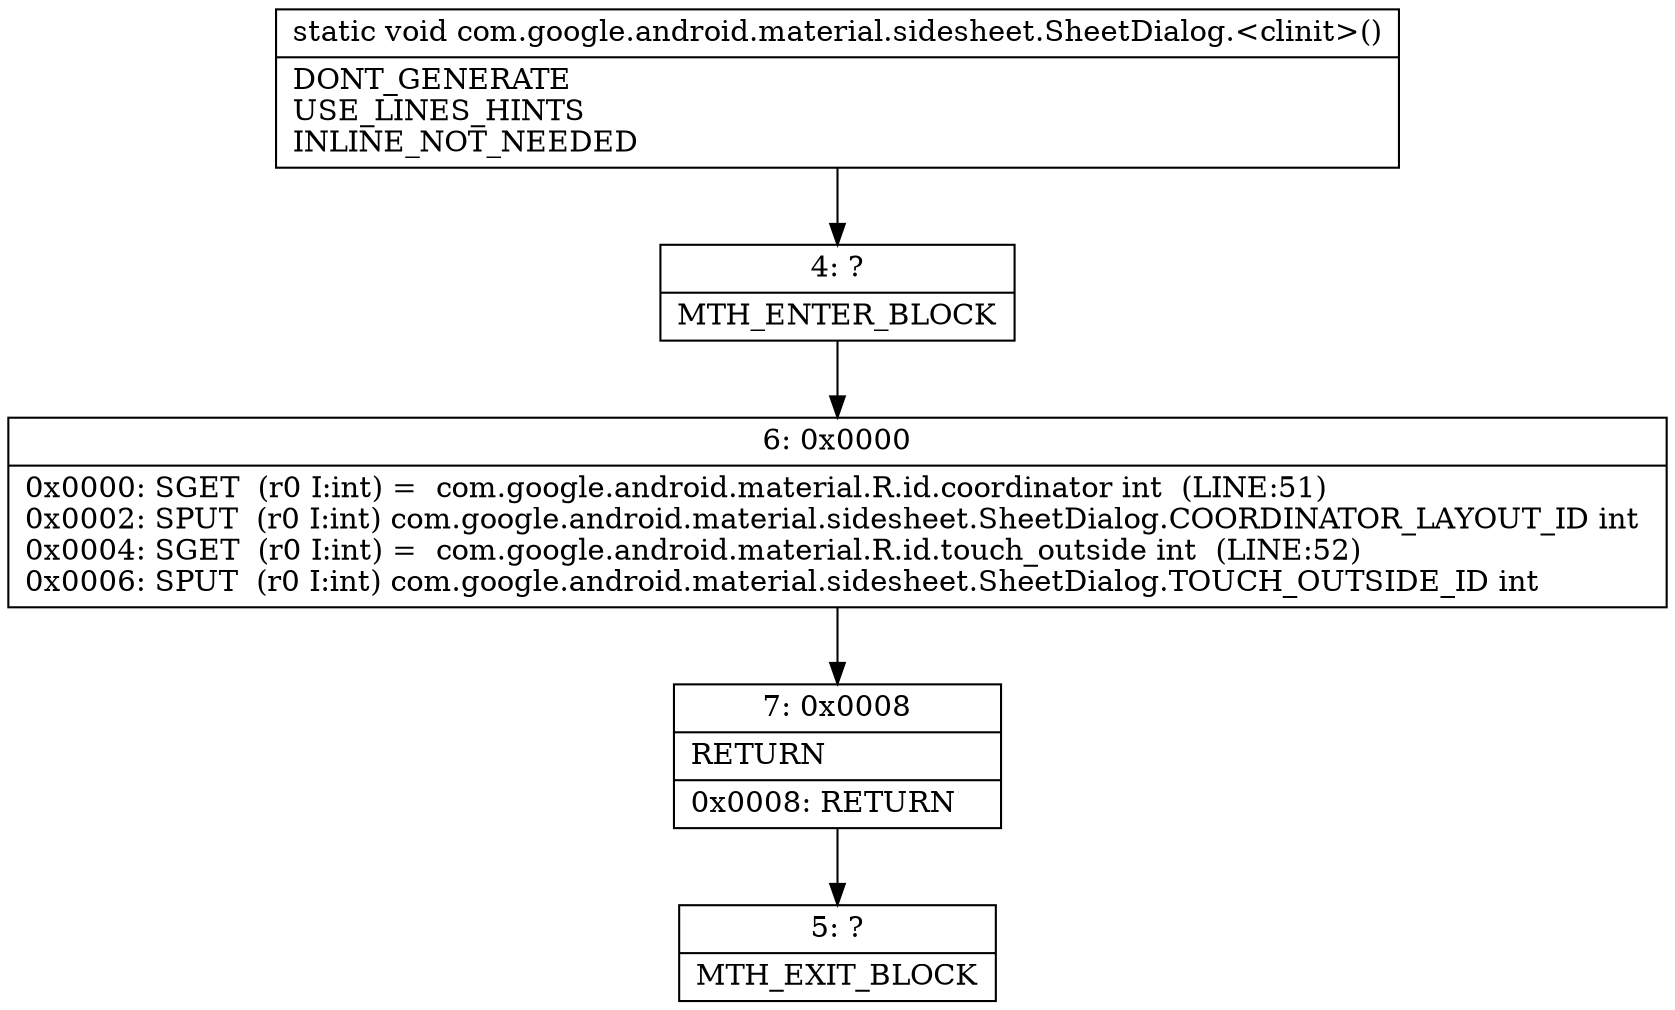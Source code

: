digraph "CFG forcom.google.android.material.sidesheet.SheetDialog.\<clinit\>()V" {
Node_4 [shape=record,label="{4\:\ ?|MTH_ENTER_BLOCK\l}"];
Node_6 [shape=record,label="{6\:\ 0x0000|0x0000: SGET  (r0 I:int) =  com.google.android.material.R.id.coordinator int  (LINE:51)\l0x0002: SPUT  (r0 I:int) com.google.android.material.sidesheet.SheetDialog.COORDINATOR_LAYOUT_ID int \l0x0004: SGET  (r0 I:int) =  com.google.android.material.R.id.touch_outside int  (LINE:52)\l0x0006: SPUT  (r0 I:int) com.google.android.material.sidesheet.SheetDialog.TOUCH_OUTSIDE_ID int \l}"];
Node_7 [shape=record,label="{7\:\ 0x0008|RETURN\l|0x0008: RETURN   \l}"];
Node_5 [shape=record,label="{5\:\ ?|MTH_EXIT_BLOCK\l}"];
MethodNode[shape=record,label="{static void com.google.android.material.sidesheet.SheetDialog.\<clinit\>()  | DONT_GENERATE\lUSE_LINES_HINTS\lINLINE_NOT_NEEDED\l}"];
MethodNode -> Node_4;Node_4 -> Node_6;
Node_6 -> Node_7;
Node_7 -> Node_5;
}


